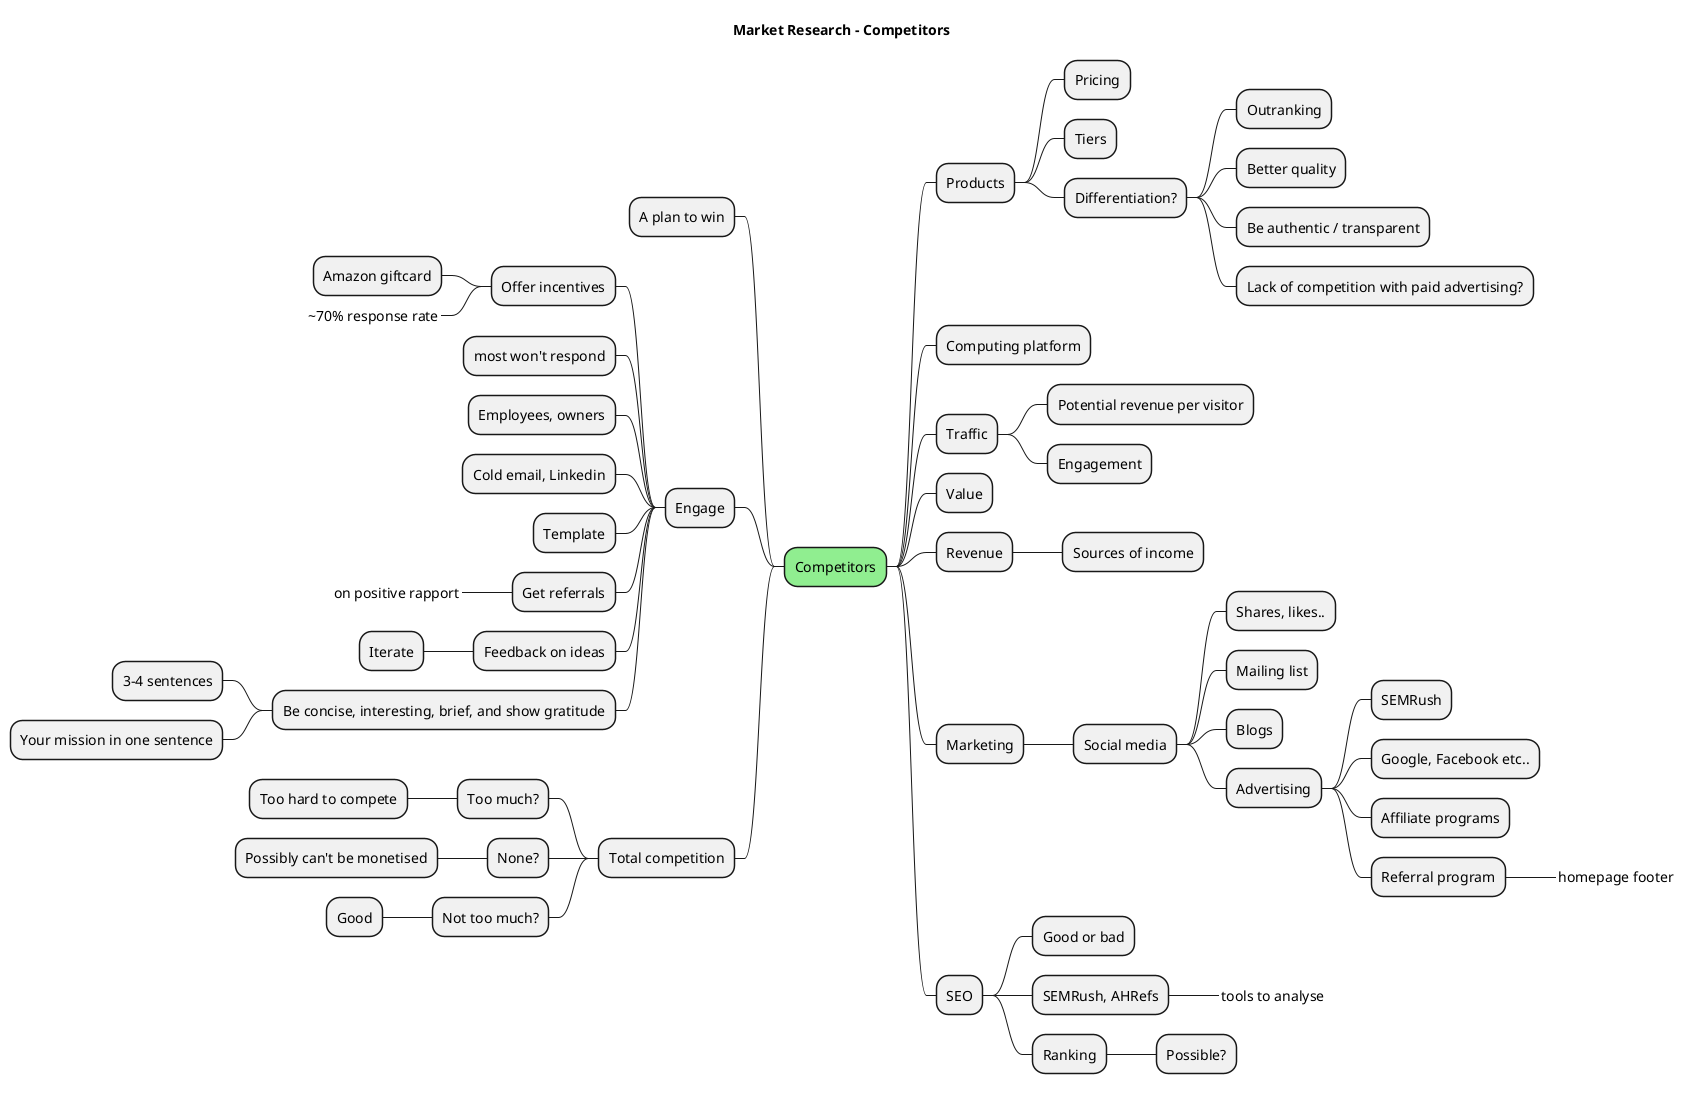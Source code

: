 @startmindmap

title Market Research - Competitors


*[#lightgreen] Competitors

' PRODUCTS '
** Products
*** Pricing
*** Tiers
*** Differentiation?
**** Outranking
**** Better quality
**** Be authentic / transparent
**** Lack of competition with paid advertising?

** Computing platform

' TRAFFIC '
** Traffic
*** Potential revenue per visitor
*** Engagement

** Value

' REVENUE '
** Revenue
*** Sources of income

' MARKETING '
** Marketing
*** Social media
**** Shares, likes..
**** Mailing list
**** Blogs
**** Advertising
***** SEMRush
***** Google, Facebook etc..
***** Affiliate programs
***** Referral program
******_ homepage footer

' SEO '
** SEO
*** Good or bad
*** SEMRush, AHRefs
****_ tools to analyse
*** Ranking
**** Possible?

left side

** A plan to win

** Engage

' INCENTIVES '
*** Offer incentives
**** Amazon giftcard
****_ ~70% response rate

*** most won't respond
*** Employees, owners
*** Cold email, Linkedin
*** Template

' REFERRALS '
*** Get referrals
****_ on positive rapport

' FEEDBACK '
*** Feedback on ideas
**** Iterate

' APPROACH '
*** Be concise, interesting, brief, and show gratitude
**** 3-4 sentences
**** Your mission in one sentence

** Total competition
*** Too much?
**** Too hard to compete
*** None?
**** Possibly can't be monetised
*** Not too much?
**** Good

@endmindmap
